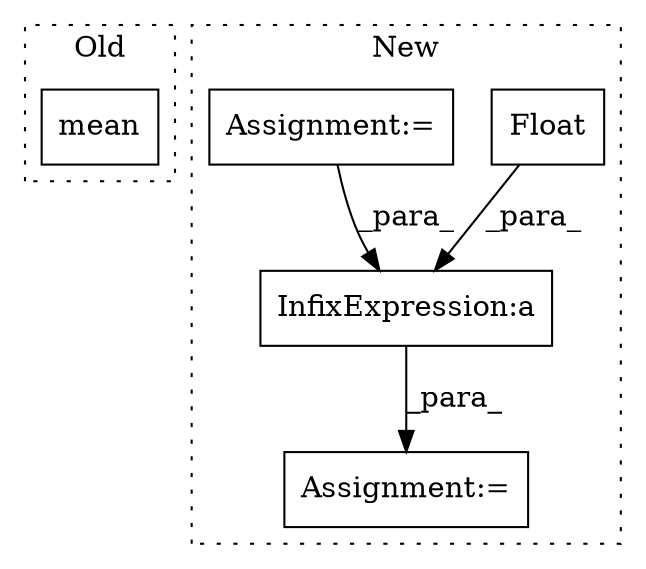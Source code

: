 digraph G {
subgraph cluster0 {
1 [label="mean" a="32" s="253,319" l="5,1" shape="box"];
label = "Old";
style="dotted";
}
subgraph cluster1 {
2 [label="Float" a="32" s="244" l="7" shape="box"];
3 [label="InfixExpression:a" a="27" s="258" l="3" shape="box"];
4 [label="Assignment:=" a="7" s="293" l="1" shape="box"];
5 [label="Assignment:=" a="7" s="189" l="6" shape="box"];
label = "New";
style="dotted";
}
2 -> 3 [label="_para_"];
3 -> 4 [label="_para_"];
5 -> 3 [label="_para_"];
}